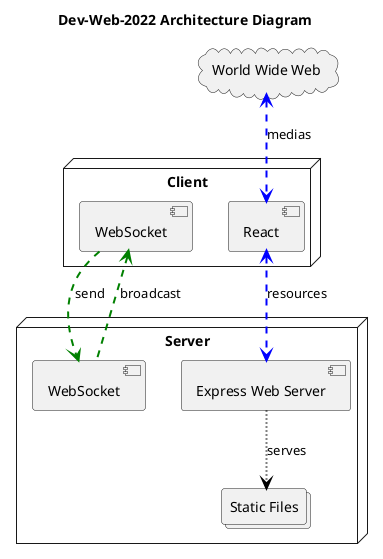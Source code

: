 @startuml
title Dev-Web-2022 Architecture Diagram

cloud "World Wide Web" as www

node Server {
    collections "Static Files" as static
    component WebSocket as server_sock
    component "Express Web Server" as express
    express -[#black,dotted,thickness=2]down-> static : serves
}

node Client as client {
    component React as react
    react <-[#blue,dashed,thickness=2]up-> www : medias
    component WebSocket as client_sock
}

react <-[#blue,dashed,thickness=2]down-> express : resources
client_sock -[#green,dashed,thickness=2]down-> server_sock : send
server_sock -[#green,dashed,thickness=2]up-> client_sock : broadcast

@enduml
